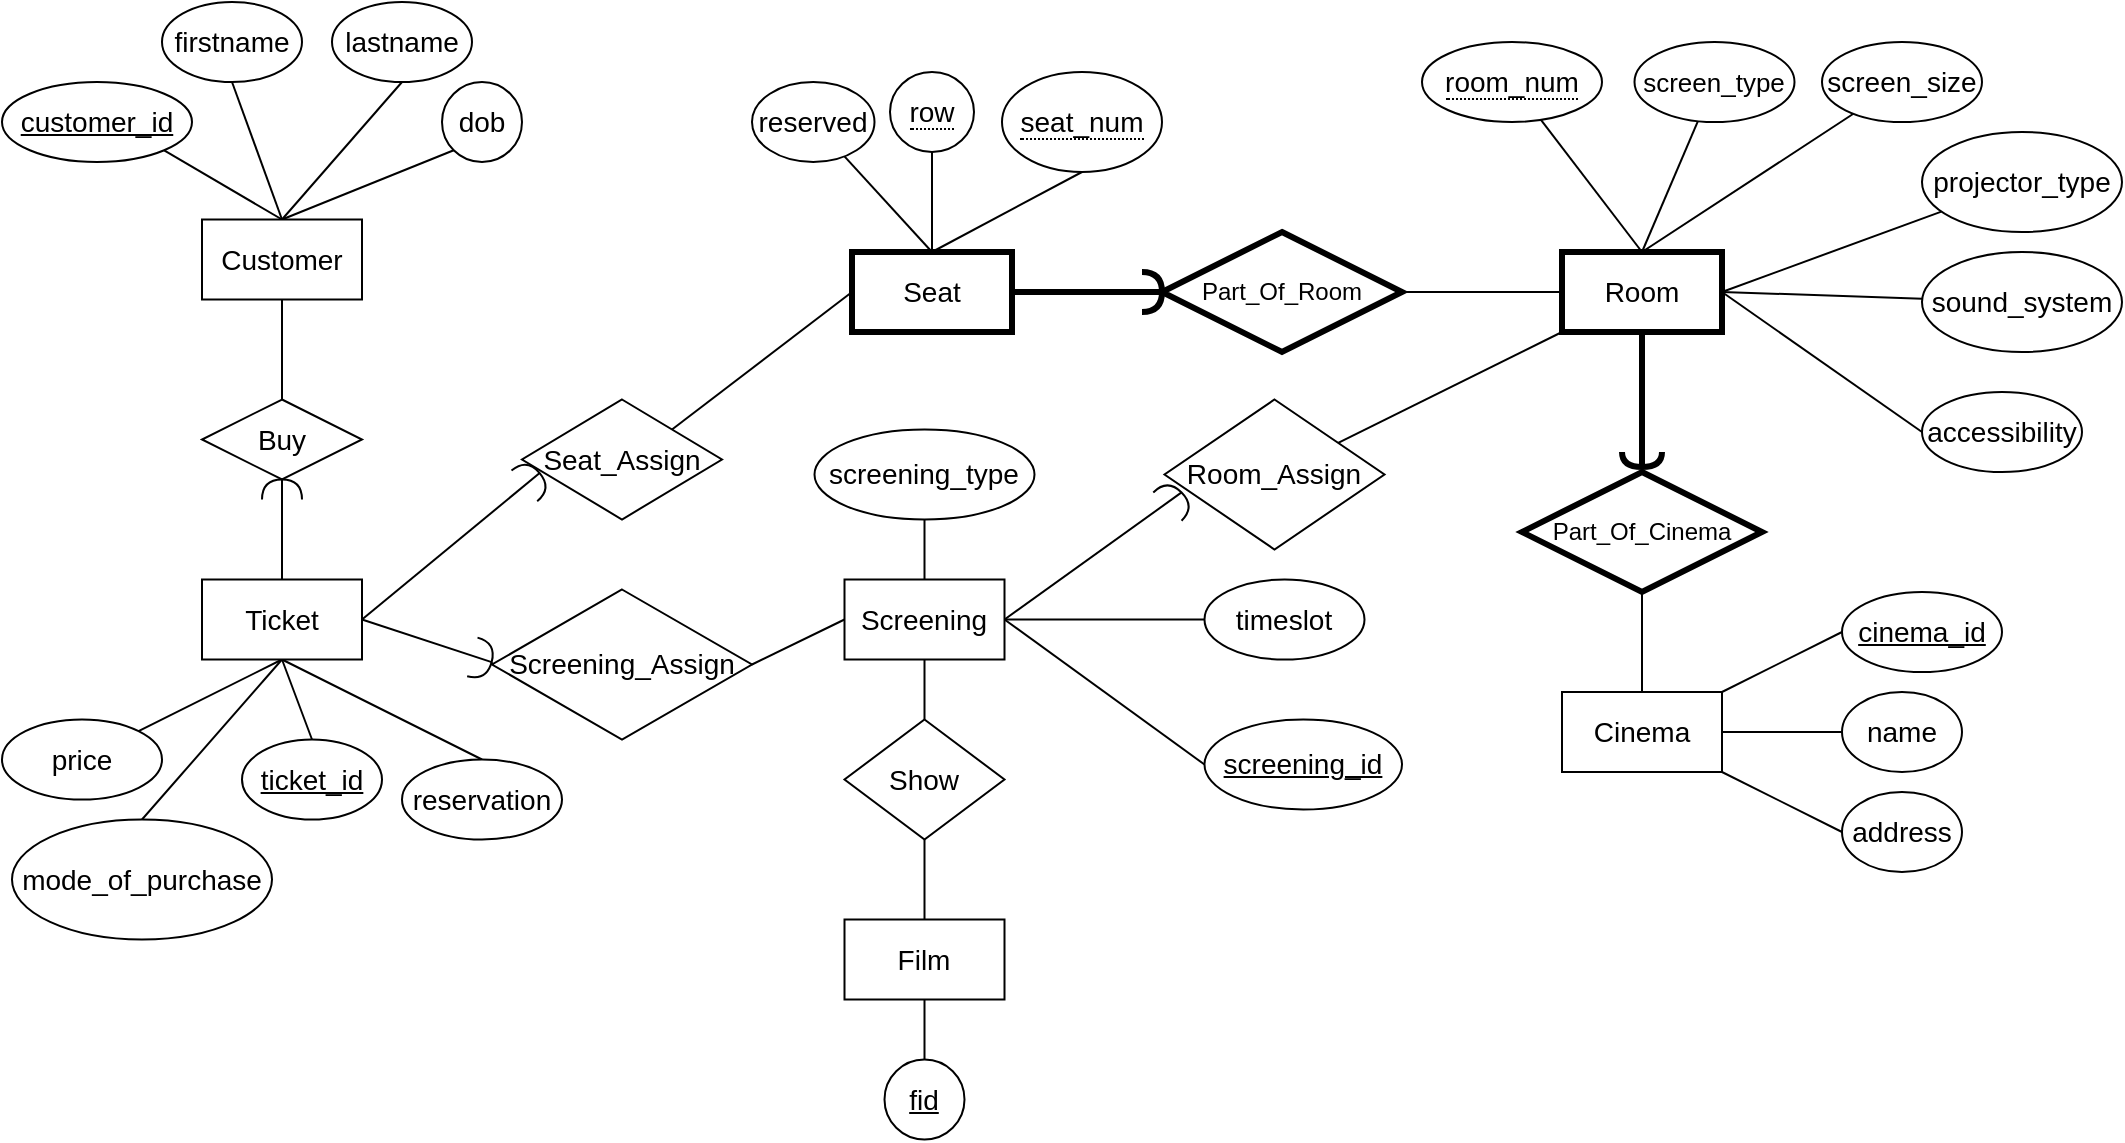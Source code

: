 <mxfile version="15.3.5" type="browser"><diagram id="ZBz6ZmZ6HQdOpH2JSQIE" name="Page-1"><mxGraphModel dx="1021" dy="567" grid="1" gridSize="10" guides="1" tooltips="1" connect="1" arrows="1" fold="1" page="1" pageScale="1" pageWidth="1169" pageHeight="1654" math="0" shadow="0"><root><mxCell id="0"/><mxCell id="1" parent="0"/><mxCell id="MfJGpp-CtJIHkQ-yrzJT-9" value="&lt;font style=&quot;font-size: 14px;&quot;&gt;Cinema&lt;/font&gt;" style="whiteSpace=wrap;html=1;align=center;strokeWidth=1;fontSize=14;" parent="1" vertex="1"><mxGeometry x="840" y="745" width="80" height="40" as="geometry"/></mxCell><mxCell id="MfJGpp-CtJIHkQ-yrzJT-13" value="" style="endArrow=none;html=1;rounded=0;exitX=1;exitY=0.5;exitDx=0;exitDy=0;entryX=0;entryY=0.5;entryDx=0;entryDy=0;" parent="1" source="MfJGpp-CtJIHkQ-yrzJT-9" target="MfJGpp-CtJIHkQ-yrzJT-15" edge="1"><mxGeometry relative="1" as="geometry"><mxPoint x="610" y="735" as="sourcePoint"/><mxPoint x="1010" y="785" as="targetPoint"/></mxGeometry></mxCell><mxCell id="MfJGpp-CtJIHkQ-yrzJT-15" value="&lt;font style=&quot;font-size: 14px&quot;&gt;name&lt;/font&gt;" style="ellipse;whiteSpace=wrap;html=1;align=center;strokeWidth=1;" parent="1" vertex="1"><mxGeometry x="980" y="745" width="60" height="40" as="geometry"/></mxCell><mxCell id="MfJGpp-CtJIHkQ-yrzJT-16" value="&lt;font style=&quot;font-size: 14px&quot;&gt;address&lt;/font&gt;" style="ellipse;whiteSpace=wrap;html=1;align=center;strokeWidth=1;" parent="1" vertex="1"><mxGeometry x="980" y="795" width="60" height="40" as="geometry"/></mxCell><mxCell id="MfJGpp-CtJIHkQ-yrzJT-17" value="" style="endArrow=none;html=1;rounded=0;exitX=1;exitY=1;exitDx=0;exitDy=0;entryX=0;entryY=0.5;entryDx=0;entryDy=0;" parent="1" source="MfJGpp-CtJIHkQ-yrzJT-9" target="MfJGpp-CtJIHkQ-yrzJT-16" edge="1"><mxGeometry relative="1" as="geometry"><mxPoint x="930" y="795" as="sourcePoint"/><mxPoint x="1030" y="795" as="targetPoint"/></mxGeometry></mxCell><mxCell id="MfJGpp-CtJIHkQ-yrzJT-18" value="" style="endArrow=none;html=1;rounded=0;exitX=0.5;exitY=0;exitDx=0;exitDy=0;" parent="1" source="MfJGpp-CtJIHkQ-yrzJT-9" target="MfJGpp-CtJIHkQ-yrzJT-19" edge="1"><mxGeometry relative="1" as="geometry"><mxPoint x="930" y="795" as="sourcePoint"/><mxPoint x="880" y="685" as="targetPoint"/></mxGeometry></mxCell><mxCell id="MfJGpp-CtJIHkQ-yrzJT-19" value="Part_Of_Cinema" style="shape=rhombus;perimeter=rhombusPerimeter;whiteSpace=wrap;html=1;align=center;strokeWidth=3;" parent="1" vertex="1"><mxGeometry x="820" y="635" width="120" height="60" as="geometry"/></mxCell><mxCell id="MfJGpp-CtJIHkQ-yrzJT-20" value="Room" style="whiteSpace=wrap;html=1;align=center;strokeWidth=3;fontSize=14;" parent="1" vertex="1"><mxGeometry x="840" y="525" width="80" height="40" as="geometry"/></mxCell><mxCell id="MfJGpp-CtJIHkQ-yrzJT-32" style="edgeStyle=none;rounded=0;orthogonalLoop=1;jettySize=auto;html=1;endArrow=none;" parent="1" source="MfJGpp-CtJIHkQ-yrzJT-29" target="MfJGpp-CtJIHkQ-yrzJT-19" edge="1"><mxGeometry relative="1" as="geometry"/></mxCell><mxCell id="MfJGpp-CtJIHkQ-yrzJT-29" value="" style="shape=requiredInterface;html=1;verticalLabelPosition=bottom;strokeWidth=3;rotation=90;" parent="1" vertex="1"><mxGeometry x="876.25" y="618.75" width="7.5" height="20" as="geometry"/></mxCell><mxCell id="MfJGpp-CtJIHkQ-yrzJT-30" style="edgeStyle=none;rounded=0;orthogonalLoop=1;jettySize=auto;html=1;exitX=1;exitY=0.5;exitDx=0;exitDy=0;exitPerimeter=0;endArrow=none;entryX=0.5;entryY=1;entryDx=0;entryDy=0;strokeWidth=3;" parent="1" source="MfJGpp-CtJIHkQ-yrzJT-29" target="MfJGpp-CtJIHkQ-yrzJT-20" edge="1"><mxGeometry x="360" y="675" as="geometry"><mxPoint x="400" y="685" as="targetPoint"/></mxGeometry></mxCell><mxCell id="MfJGpp-CtJIHkQ-yrzJT-38" style="edgeStyle=none;rounded=0;orthogonalLoop=1;jettySize=auto;html=1;entryX=0.5;entryY=0;entryDx=0;entryDy=0;endArrow=none;strokeWidth=1;" parent="1" source="MfJGpp-CtJIHkQ-yrzJT-37" target="MfJGpp-CtJIHkQ-yrzJT-20" edge="1"><mxGeometry relative="1" as="geometry"/></mxCell><mxCell id="MfJGpp-CtJIHkQ-yrzJT-37" value="&lt;span style=&quot;border-bottom: 1px dotted ; font-size: 14px&quot;&gt;room_num&lt;/span&gt;" style="ellipse;whiteSpace=wrap;html=1;align=center;strokeWidth=1;fontStyle=0" parent="1" vertex="1"><mxGeometry x="770" y="420" width="90" height="40" as="geometry"/></mxCell><mxCell id="MfJGpp-CtJIHkQ-yrzJT-40" style="edgeStyle=none;rounded=0;orthogonalLoop=1;jettySize=auto;html=1;entryX=0.5;entryY=0;entryDx=0;entryDy=0;endArrow=none;strokeWidth=1;" parent="1" source="MfJGpp-CtJIHkQ-yrzJT-39" target="MfJGpp-CtJIHkQ-yrzJT-20" edge="1"><mxGeometry relative="1" as="geometry"/></mxCell><mxCell id="MfJGpp-CtJIHkQ-yrzJT-39" value="screen_type" style="ellipse;whiteSpace=wrap;html=1;align=center;strokeWidth=1;fontSize=13;" parent="1" vertex="1"><mxGeometry x="876.25" y="420" width="80" height="40" as="geometry"/></mxCell><mxCell id="MfJGpp-CtJIHkQ-yrzJT-44" style="edgeStyle=none;rounded=0;orthogonalLoop=1;jettySize=auto;html=1;entryX=1;entryY=0.5;entryDx=0;entryDy=0;fontSize=14;endArrow=none;strokeWidth=1;" parent="1" source="MfJGpp-CtJIHkQ-yrzJT-41" target="MfJGpp-CtJIHkQ-yrzJT-20" edge="1"><mxGeometry relative="1" as="geometry"/></mxCell><mxCell id="MfJGpp-CtJIHkQ-yrzJT-41" value="projector_type" style="ellipse;whiteSpace=wrap;html=1;align=center;fontSize=14;strokeWidth=1;" parent="1" vertex="1"><mxGeometry x="1020" y="465" width="100" height="50" as="geometry"/></mxCell><mxCell id="MfJGpp-CtJIHkQ-yrzJT-43" style="edgeStyle=none;rounded=0;orthogonalLoop=1;jettySize=auto;html=1;fontSize=13;endArrow=none;strokeWidth=1;entryX=0.5;entryY=0;entryDx=0;entryDy=0;" parent="1" source="MfJGpp-CtJIHkQ-yrzJT-42" target="MfJGpp-CtJIHkQ-yrzJT-20" edge="1"><mxGeometry relative="1" as="geometry"><mxPoint x="920" y="545" as="targetPoint"/></mxGeometry></mxCell><mxCell id="MfJGpp-CtJIHkQ-yrzJT-42" value="screen_size" style="ellipse;whiteSpace=wrap;html=1;align=center;strokeWidth=1;fontSize=14;" parent="1" vertex="1"><mxGeometry x="970" y="420" width="80" height="40" as="geometry"/></mxCell><mxCell id="MfJGpp-CtJIHkQ-yrzJT-47" style="edgeStyle=none;rounded=0;orthogonalLoop=1;jettySize=auto;html=1;entryX=1;entryY=0.5;entryDx=0;entryDy=0;fontSize=14;endArrow=none;strokeWidth=1;" parent="1" source="MfJGpp-CtJIHkQ-yrzJT-45" target="MfJGpp-CtJIHkQ-yrzJT-20" edge="1"><mxGeometry relative="1" as="geometry"/></mxCell><mxCell id="MfJGpp-CtJIHkQ-yrzJT-45" value="sound_system" style="ellipse;whiteSpace=wrap;html=1;align=center;fontSize=14;strokeWidth=1;" parent="1" vertex="1"><mxGeometry x="1020" y="525" width="100" height="50" as="geometry"/></mxCell><mxCell id="MfJGpp-CtJIHkQ-yrzJT-49" style="edgeStyle=none;rounded=0;orthogonalLoop=1;jettySize=auto;html=1;entryX=1;entryY=0.5;entryDx=0;entryDy=0;fontSize=14;endArrow=none;strokeWidth=1;exitX=0;exitY=0.5;exitDx=0;exitDy=0;" parent="1" source="MfJGpp-CtJIHkQ-yrzJT-48" target="MfJGpp-CtJIHkQ-yrzJT-20" edge="1"><mxGeometry relative="1" as="geometry"/></mxCell><mxCell id="MfJGpp-CtJIHkQ-yrzJT-48" value="accessibility" style="ellipse;whiteSpace=wrap;html=1;align=center;fontSize=14;strokeWidth=1;" parent="1" vertex="1"><mxGeometry x="1020" y="595" width="80" height="40" as="geometry"/></mxCell><mxCell id="MfJGpp-CtJIHkQ-yrzJT-51" style="edgeStyle=none;rounded=0;orthogonalLoop=1;jettySize=auto;html=1;entryX=0;entryY=0.5;entryDx=0;entryDy=0;fontSize=14;endArrow=none;strokeWidth=1;" parent="1" source="MfJGpp-CtJIHkQ-yrzJT-50" target="MfJGpp-CtJIHkQ-yrzJT-20" edge="1"><mxGeometry relative="1" as="geometry"/></mxCell><mxCell id="MfJGpp-CtJIHkQ-yrzJT-50" value="Part_Of_Room" style="shape=rhombus;perimeter=rhombusPerimeter;whiteSpace=wrap;html=1;align=center;strokeWidth=3;" parent="1" vertex="1"><mxGeometry x="640" y="515" width="120" height="60" as="geometry"/></mxCell><mxCell id="MfJGpp-CtJIHkQ-yrzJT-79" style="edgeStyle=none;rounded=0;orthogonalLoop=1;jettySize=auto;html=1;entryX=1;entryY=0;entryDx=0;entryDy=0;fontSize=14;endArrow=none;strokeWidth=1;exitX=0;exitY=0.5;exitDx=0;exitDy=0;" parent="1" source="MfJGpp-CtJIHkQ-yrzJT-52" target="MfJGpp-CtJIHkQ-yrzJT-78" edge="1"><mxGeometry relative="1" as="geometry"/></mxCell><mxCell id="oUzoHZB1dg7fqi0qXXgi-11" style="edgeStyle=none;curved=1;rounded=0;orthogonalLoop=1;jettySize=auto;html=1;entryX=0.5;entryY=1;entryDx=0;entryDy=0;endArrow=none;endFill=0;startSize=14;endSize=14;sourcePerimeterSpacing=8;targetPerimeterSpacing=8;exitX=0.5;exitY=0;exitDx=0;exitDy=0;" edge="1" parent="1" source="MfJGpp-CtJIHkQ-yrzJT-52" target="oUzoHZB1dg7fqi0qXXgi-10"><mxGeometry relative="1" as="geometry"/></mxCell><mxCell id="MfJGpp-CtJIHkQ-yrzJT-52" value="Seat" style="whiteSpace=wrap;html=1;align=center;strokeWidth=3;fontSize=14;" parent="1" vertex="1"><mxGeometry x="485" y="525" width="80" height="40" as="geometry"/></mxCell><mxCell id="MfJGpp-CtJIHkQ-yrzJT-53" style="edgeStyle=none;rounded=0;orthogonalLoop=1;jettySize=auto;html=1;exitX=0;exitY=0.5;exitDx=0;exitDy=0;endArrow=none;entryX=1;entryY=0.5;entryDx=0;entryDy=0;strokeWidth=3;" parent="1" source="MfJGpp-CtJIHkQ-yrzJT-50" target="MfJGpp-CtJIHkQ-yrzJT-52" edge="1"><mxGeometry x="370" y="685" as="geometry"><mxPoint x="890" y="642.5" as="sourcePoint"/><mxPoint x="890" y="575" as="targetPoint"/></mxGeometry></mxCell><mxCell id="MfJGpp-CtJIHkQ-yrzJT-54" value="" style="shape=requiredInterface;html=1;verticalLabelPosition=bottom;strokeWidth=3;rotation=0;" parent="1" vertex="1"><mxGeometry x="630" y="535" width="10" height="20" as="geometry"/></mxCell><mxCell id="MfJGpp-CtJIHkQ-yrzJT-56" value="" style="edgeStyle=none;rounded=0;orthogonalLoop=1;jettySize=auto;html=1;fontSize=14;endArrow=none;strokeWidth=1;entryX=0.5;entryY=0;entryDx=0;entryDy=0;exitX=0.5;exitY=1;exitDx=0;exitDy=0;" parent="1" source="oUzoHZB1dg7fqi0qXXgi-12" target="MfJGpp-CtJIHkQ-yrzJT-52" edge="1"><mxGeometry relative="1" as="geometry"><mxPoint x="541" y="450" as="sourcePoint"/><mxPoint x="585" y="510" as="targetPoint"/></mxGeometry></mxCell><mxCell id="MfJGpp-CtJIHkQ-yrzJT-58" style="edgeStyle=none;rounded=0;orthogonalLoop=1;jettySize=auto;html=1;entryX=0.5;entryY=0;entryDx=0;entryDy=0;fontSize=14;endArrow=none;strokeWidth=1;" parent="1" source="MfJGpp-CtJIHkQ-yrzJT-57" target="MfJGpp-CtJIHkQ-yrzJT-52" edge="1"><mxGeometry relative="1" as="geometry"/></mxCell><mxCell id="MfJGpp-CtJIHkQ-yrzJT-57" value="reserved" style="ellipse;whiteSpace=wrap;html=1;align=center;fontSize=14;strokeWidth=1;" parent="1" vertex="1"><mxGeometry x="435" y="440" width="61.25" height="40" as="geometry"/></mxCell><mxCell id="MfJGpp-CtJIHkQ-yrzJT-68" style="edgeStyle=none;rounded=0;orthogonalLoop=1;jettySize=auto;html=1;entryX=0;entryY=0.5;entryDx=0;entryDy=0;fontSize=14;endArrow=none;strokeWidth=1;" parent="1" source="MfJGpp-CtJIHkQ-yrzJT-59" target="MfJGpp-CtJIHkQ-yrzJT-67" edge="1"><mxGeometry relative="1" as="geometry"/></mxCell><mxCell id="oUzoHZB1dg7fqi0qXXgi-7" style="edgeStyle=none;curved=1;rounded=0;orthogonalLoop=1;jettySize=auto;html=1;entryX=1;entryY=0.5;entryDx=0;entryDy=0;endArrow=none;startSize=14;endSize=14;sourcePerimeterSpacing=8;targetPerimeterSpacing=8;endFill=0;exitX=0;exitY=0.5;exitDx=0;exitDy=0;" edge="1" parent="1" source="MfJGpp-CtJIHkQ-yrzJT-59" target="oUzoHZB1dg7fqi0qXXgi-3"><mxGeometry relative="1" as="geometry"/></mxCell><mxCell id="oUzoHZB1dg7fqi0qXXgi-25" style="edgeStyle=none;curved=1;rounded=0;orthogonalLoop=1;jettySize=auto;html=1;entryX=0;entryY=0.5;entryDx=0;entryDy=0;endArrow=none;endFill=0;startSize=14;endSize=14;sourcePerimeterSpacing=8;targetPerimeterSpacing=8;exitX=1;exitY=0.5;exitDx=0;exitDy=0;" edge="1" parent="1" source="MfJGpp-CtJIHkQ-yrzJT-59" target="oUzoHZB1dg7fqi0qXXgi-26"><mxGeometry relative="1" as="geometry"><mxPoint x="661.88" y="778.75" as="targetPoint"/></mxGeometry></mxCell><mxCell id="MfJGpp-CtJIHkQ-yrzJT-59" value="Screening" style="whiteSpace=wrap;html=1;align=center;fontSize=14;strokeWidth=1;" parent="1" vertex="1"><mxGeometry x="481.25" y="688.75" width="80" height="40" as="geometry"/></mxCell><mxCell id="MfJGpp-CtJIHkQ-yrzJT-61" style="edgeStyle=none;rounded=0;orthogonalLoop=1;jettySize=auto;html=1;entryX=0;entryY=1;entryDx=0;entryDy=0;fontSize=14;endArrow=none;strokeWidth=1;" parent="1" source="MfJGpp-CtJIHkQ-yrzJT-60" target="MfJGpp-CtJIHkQ-yrzJT-20" edge="1"><mxGeometry relative="1" as="geometry"/></mxCell><mxCell id="MfJGpp-CtJIHkQ-yrzJT-60" value="Room_Assign" style="shape=rhombus;perimeter=rhombusPerimeter;whiteSpace=wrap;html=1;align=center;strokeWidth=1;fontSize=14;" parent="1" vertex="1"><mxGeometry x="641.25" y="598.75" width="110" height="75" as="geometry"/></mxCell><mxCell id="MfJGpp-CtJIHkQ-yrzJT-66" style="edgeStyle=none;rounded=0;orthogonalLoop=1;jettySize=auto;html=1;entryX=0.5;entryY=0;entryDx=0;entryDy=0;fontSize=14;endArrow=none;strokeWidth=1;" parent="1" source="MfJGpp-CtJIHkQ-yrzJT-65" target="MfJGpp-CtJIHkQ-yrzJT-59" edge="1"><mxGeometry relative="1" as="geometry"/></mxCell><mxCell id="MfJGpp-CtJIHkQ-yrzJT-65" value="screening_type" style="ellipse;whiteSpace=wrap;html=1;align=center;fontSize=14;strokeWidth=1;" parent="1" vertex="1"><mxGeometry x="466.25" y="613.75" width="110" height="45" as="geometry"/></mxCell><mxCell id="MfJGpp-CtJIHkQ-yrzJT-67" value="timeslot" style="ellipse;whiteSpace=wrap;html=1;align=center;fontSize=14;strokeWidth=1;" parent="1" vertex="1"><mxGeometry x="661.25" y="688.75" width="80" height="40" as="geometry"/></mxCell><mxCell id="MfJGpp-CtJIHkQ-yrzJT-70" style="edgeStyle=none;rounded=0;orthogonalLoop=1;jettySize=auto;html=1;entryX=0.5;entryY=1;entryDx=0;entryDy=0;fontSize=14;endArrow=none;strokeWidth=1;" parent="1" source="MfJGpp-CtJIHkQ-yrzJT-69" target="MfJGpp-CtJIHkQ-yrzJT-59" edge="1"><mxGeometry relative="1" as="geometry"/></mxCell><mxCell id="MfJGpp-CtJIHkQ-yrzJT-69" value="Show" style="shape=rhombus;perimeter=rhombusPerimeter;whiteSpace=wrap;html=1;align=center;fontSize=14;strokeWidth=1;" parent="1" vertex="1"><mxGeometry x="481.25" y="758.75" width="80" height="60" as="geometry"/></mxCell><mxCell id="MfJGpp-CtJIHkQ-yrzJT-72" style="edgeStyle=none;rounded=0;orthogonalLoop=1;jettySize=auto;html=1;entryX=0.5;entryY=1;entryDx=0;entryDy=0;fontSize=14;endArrow=none;strokeWidth=1;" parent="1" source="MfJGpp-CtJIHkQ-yrzJT-71" target="MfJGpp-CtJIHkQ-yrzJT-69" edge="1"><mxGeometry relative="1" as="geometry"/></mxCell><mxCell id="MfJGpp-CtJIHkQ-yrzJT-77" style="edgeStyle=none;rounded=0;orthogonalLoop=1;jettySize=auto;html=1;entryX=0.5;entryY=0;entryDx=0;entryDy=0;fontSize=14;endArrow=none;strokeWidth=1;" parent="1" source="MfJGpp-CtJIHkQ-yrzJT-71" target="MfJGpp-CtJIHkQ-yrzJT-76" edge="1"><mxGeometry relative="1" as="geometry"><mxPoint x="641.25" y="1028.75" as="targetPoint"/></mxGeometry></mxCell><mxCell id="MfJGpp-CtJIHkQ-yrzJT-71" value="Film" style="whiteSpace=wrap;html=1;align=center;fontSize=14;strokeWidth=1;" parent="1" vertex="1"><mxGeometry x="481.25" y="858.75" width="80" height="40" as="geometry"/></mxCell><mxCell id="MfJGpp-CtJIHkQ-yrzJT-76" value="fid" style="ellipse;whiteSpace=wrap;html=1;align=center;fontStyle=4;fontSize=14;strokeWidth=1;" parent="1" vertex="1"><mxGeometry x="501.25" y="928.75" width="40" height="40" as="geometry"/></mxCell><mxCell id="MfJGpp-CtJIHkQ-yrzJT-78" value="Seat_Assign" style="shape=rhombus;perimeter=rhombusPerimeter;whiteSpace=wrap;html=1;align=center;fontSize=14;strokeWidth=1;" parent="1" vertex="1"><mxGeometry x="320" y="598.75" width="100" height="60" as="geometry"/></mxCell><mxCell id="MfJGpp-CtJIHkQ-yrzJT-86" style="edgeStyle=none;rounded=0;orthogonalLoop=1;jettySize=auto;html=1;entryX=0.5;entryY=0;entryDx=0;entryDy=0;fontSize=14;endArrow=none;strokeWidth=1;exitX=0.5;exitY=1;exitDx=0;exitDy=0;" parent="1" source="MfJGpp-CtJIHkQ-yrzJT-80" target="MfJGpp-CtJIHkQ-yrzJT-85" edge="1"><mxGeometry relative="1" as="geometry"/></mxCell><mxCell id="MfJGpp-CtJIHkQ-yrzJT-88" style="edgeStyle=none;rounded=0;orthogonalLoop=1;jettySize=auto;html=1;fontSize=14;endArrow=none;strokeWidth=1;exitX=0.5;exitY=1;exitDx=0;exitDy=0;" parent="1" source="MfJGpp-CtJIHkQ-yrzJT-80" target="MfJGpp-CtJIHkQ-yrzJT-87" edge="1"><mxGeometry relative="1" as="geometry"/></mxCell><mxCell id="MfJGpp-CtJIHkQ-yrzJT-90" style="edgeStyle=none;rounded=0;orthogonalLoop=1;jettySize=auto;html=1;entryX=0.5;entryY=0;entryDx=0;entryDy=0;fontSize=14;endArrow=none;strokeWidth=1;exitX=0.5;exitY=1;exitDx=0;exitDy=0;" parent="1" source="MfJGpp-CtJIHkQ-yrzJT-80" target="MfJGpp-CtJIHkQ-yrzJT-89" edge="1"><mxGeometry relative="1" as="geometry"/></mxCell><mxCell id="oUzoHZB1dg7fqi0qXXgi-14" style="edgeStyle=none;curved=1;rounded=0;orthogonalLoop=1;jettySize=auto;html=1;entryX=1;entryY=0.5;entryDx=0;entryDy=0;entryPerimeter=0;endArrow=none;endFill=0;startSize=14;endSize=14;sourcePerimeterSpacing=8;targetPerimeterSpacing=8;exitX=0.5;exitY=0;exitDx=0;exitDy=0;" edge="1" parent="1" source="MfJGpp-CtJIHkQ-yrzJT-80" target="oUzoHZB1dg7fqi0qXXgi-13"><mxGeometry relative="1" as="geometry"/></mxCell><mxCell id="MfJGpp-CtJIHkQ-yrzJT-80" value="Ticket" style="whiteSpace=wrap;html=1;align=center;fontSize=14;strokeWidth=1;" parent="1" vertex="1"><mxGeometry x="160" y="688.75" width="80" height="40" as="geometry"/></mxCell><mxCell id="MfJGpp-CtJIHkQ-yrzJT-85" value="mode_of_purchase" style="ellipse;whiteSpace=wrap;html=1;align=center;fontSize=14;strokeWidth=1;" parent="1" vertex="1"><mxGeometry x="65" y="808.75" width="130" height="60" as="geometry"/></mxCell><mxCell id="MfJGpp-CtJIHkQ-yrzJT-87" value="price" style="ellipse;whiteSpace=wrap;html=1;align=center;fontSize=14;strokeWidth=1;" parent="1" vertex="1"><mxGeometry x="60" y="758.75" width="80" height="40" as="geometry"/></mxCell><mxCell id="MfJGpp-CtJIHkQ-yrzJT-89" value="reservation" style="ellipse;whiteSpace=wrap;html=1;align=center;fontSize=14;strokeWidth=1;" parent="1" vertex="1"><mxGeometry x="260" y="778.75" width="80" height="40" as="geometry"/></mxCell><mxCell id="MfJGpp-CtJIHkQ-yrzJT-94" style="edgeStyle=none;rounded=0;orthogonalLoop=1;jettySize=auto;html=1;entryX=0.5;entryY=1;entryDx=0;entryDy=0;fontSize=14;endArrow=none;strokeWidth=1;" parent="1" source="MfJGpp-CtJIHkQ-yrzJT-92" target="MfJGpp-CtJIHkQ-yrzJT-93" edge="1"><mxGeometry relative="1" as="geometry"/></mxCell><mxCell id="MfJGpp-CtJIHkQ-yrzJT-92" value="Buy" style="shape=rhombus;perimeter=rhombusPerimeter;whiteSpace=wrap;html=1;align=center;fontSize=14;strokeWidth=1;" parent="1" vertex="1"><mxGeometry x="160" y="598.75" width="80" height="40" as="geometry"/></mxCell><mxCell id="oUzoHZB1dg7fqi0qXXgi-16" style="edgeStyle=none;curved=1;rounded=0;orthogonalLoop=1;jettySize=auto;html=1;entryX=1;entryY=1;entryDx=0;entryDy=0;endArrow=none;endFill=0;startSize=14;endSize=14;sourcePerimeterSpacing=8;targetPerimeterSpacing=8;exitX=0.5;exitY=0;exitDx=0;exitDy=0;" edge="1" parent="1" source="MfJGpp-CtJIHkQ-yrzJT-93" target="oUzoHZB1dg7fqi0qXXgi-15"><mxGeometry relative="1" as="geometry"/></mxCell><mxCell id="oUzoHZB1dg7fqi0qXXgi-21" style="edgeStyle=none;curved=1;rounded=0;orthogonalLoop=1;jettySize=auto;html=1;entryX=0.5;entryY=1;entryDx=0;entryDy=0;endArrow=none;endFill=0;startSize=14;endSize=14;sourcePerimeterSpacing=8;targetPerimeterSpacing=8;exitX=0.5;exitY=0;exitDx=0;exitDy=0;" edge="1" parent="1" source="MfJGpp-CtJIHkQ-yrzJT-93" target="oUzoHZB1dg7fqi0qXXgi-17"><mxGeometry relative="1" as="geometry"/></mxCell><mxCell id="oUzoHZB1dg7fqi0qXXgi-22" style="edgeStyle=none;curved=1;rounded=0;orthogonalLoop=1;jettySize=auto;html=1;entryX=0.5;entryY=1;entryDx=0;entryDy=0;endArrow=none;endFill=0;startSize=14;endSize=14;sourcePerimeterSpacing=8;targetPerimeterSpacing=8;exitX=0.5;exitY=0;exitDx=0;exitDy=0;" edge="1" parent="1" source="MfJGpp-CtJIHkQ-yrzJT-93" target="oUzoHZB1dg7fqi0qXXgi-19"><mxGeometry relative="1" as="geometry"/></mxCell><mxCell id="oUzoHZB1dg7fqi0qXXgi-23" style="edgeStyle=none;curved=1;rounded=0;orthogonalLoop=1;jettySize=auto;html=1;entryX=0;entryY=1;entryDx=0;entryDy=0;endArrow=none;endFill=0;startSize=14;endSize=14;sourcePerimeterSpacing=8;targetPerimeterSpacing=8;exitX=0.5;exitY=0;exitDx=0;exitDy=0;" edge="1" parent="1" source="MfJGpp-CtJIHkQ-yrzJT-93" target="oUzoHZB1dg7fqi0qXXgi-20"><mxGeometry relative="1" as="geometry"/></mxCell><mxCell id="MfJGpp-CtJIHkQ-yrzJT-93" value="Customer" style="whiteSpace=wrap;html=1;align=center;fontSize=14;strokeWidth=1;" parent="1" vertex="1"><mxGeometry x="160" y="508.75" width="80" height="40" as="geometry"/></mxCell><mxCell id="MfJGpp-CtJIHkQ-yrzJT-97" value="" style="shape=requiredInterface;html=1;verticalLabelPosition=bottom;fontSize=14;strokeWidth=1;rotation=-40;" parent="1" vertex="1"><mxGeometry x="320" y="628.75" width="10" height="20" as="geometry"/></mxCell><mxCell id="MfJGpp-CtJIHkQ-yrzJT-98" value="" style="endArrow=none;html=1;rounded=0;fontSize=14;strokeWidth=1;exitX=1;exitY=0.5;exitDx=0;exitDy=0;entryX=1;entryY=0.5;entryDx=0;entryDy=0;entryPerimeter=0;" parent="1" source="MfJGpp-CtJIHkQ-yrzJT-80" target="MfJGpp-CtJIHkQ-yrzJT-97" edge="1"><mxGeometry relative="1" as="geometry"><mxPoint x="240" y="708.75" as="sourcePoint"/><mxPoint x="340" y="648.75" as="targetPoint"/></mxGeometry></mxCell><mxCell id="4X8LlXGPQ-LXPMOrauJV-16" value="" style="endArrow=none;html=1;rounded=0;exitX=1;exitY=0;exitDx=0;exitDy=0;entryX=0;entryY=0.5;entryDx=0;entryDy=0;" parent="1" source="MfJGpp-CtJIHkQ-yrzJT-9" target="4X8LlXGPQ-LXPMOrauJV-17" edge="1"><mxGeometry relative="1" as="geometry"><mxPoint x="930" y="795" as="sourcePoint"/><mxPoint x="980" y="715" as="targetPoint"/></mxGeometry></mxCell><mxCell id="4X8LlXGPQ-LXPMOrauJV-17" value="cinema_id" style="ellipse;whiteSpace=wrap;html=1;align=center;fontStyle=4;hachureGap=4;pointerEvents=0;strokeWidth=1;fontSize=14;" parent="1" vertex="1"><mxGeometry x="980" y="695" width="80" height="40" as="geometry"/></mxCell><mxCell id="4X8LlXGPQ-LXPMOrauJV-18" value="" style="edgeStyle=none;rounded=0;orthogonalLoop=1;jettySize=auto;html=1;exitX=1;exitY=0.5;exitDx=0;exitDy=0;entryX=0.081;entryY=0.619;entryDx=0;entryDy=0;fontSize=14;endArrow=none;strokeWidth=1;entryPerimeter=0;startArrow=none;" parent="1" source="MfJGpp-CtJIHkQ-yrzJT-99" target="MfJGpp-CtJIHkQ-yrzJT-60" edge="1"><mxGeometry relative="1" as="geometry"><mxPoint x="561.25" y="708.75" as="sourcePoint"/><mxPoint x="641.25" y="631.25" as="targetPoint"/></mxGeometry></mxCell><mxCell id="MfJGpp-CtJIHkQ-yrzJT-99" value="" style="shape=requiredInterface;html=1;verticalLabelPosition=bottom;fontSize=14;strokeWidth=1;rotation=-45;" parent="1" vertex="1"><mxGeometry x="641.25" y="638.75" width="10" height="20" as="geometry"/></mxCell><mxCell id="4X8LlXGPQ-LXPMOrauJV-21" value="" style="edgeStyle=none;rounded=0;orthogonalLoop=1;jettySize=auto;html=1;exitX=1;exitY=0.5;exitDx=0;exitDy=0;entryX=1;entryY=0.5;entryDx=0;entryDy=0;fontSize=14;endArrow=none;strokeWidth=1;entryPerimeter=0;" parent="1" source="MfJGpp-CtJIHkQ-yrzJT-59" target="MfJGpp-CtJIHkQ-yrzJT-99" edge="1"><mxGeometry relative="1" as="geometry"><mxPoint x="561.25" y="708.75" as="sourcePoint"/><mxPoint x="650.16" y="645.175" as="targetPoint"/></mxGeometry></mxCell><mxCell id="oUzoHZB1dg7fqi0qXXgi-3" value="Screening_Assign" style="shape=rhombus;perimeter=rhombusPerimeter;whiteSpace=wrap;html=1;align=center;fontSize=14;strokeWidth=1;" vertex="1" parent="1"><mxGeometry x="305" y="693.75" width="130" height="75" as="geometry"/></mxCell><mxCell id="oUzoHZB1dg7fqi0qXXgi-4" value="" style="endArrow=none;html=1;rounded=0;fontSize=14;strokeWidth=1;exitX=1;exitY=0.5;exitDx=0;exitDy=0;entryX=0;entryY=0.5;entryDx=0;entryDy=0;startArrow=none;" edge="1" parent="1" source="oUzoHZB1dg7fqi0qXXgi-5" target="oUzoHZB1dg7fqi0qXXgi-3"><mxGeometry relative="1" as="geometry"><mxPoint x="250" y="718.75" as="sourcePoint"/><mxPoint x="338.83" y="645.536" as="targetPoint"/></mxGeometry></mxCell><mxCell id="oUzoHZB1dg7fqi0qXXgi-5" value="" style="shape=requiredInterface;html=1;verticalLabelPosition=bottom;fontSize=14;strokeWidth=1;rotation=15;" vertex="1" parent="1"><mxGeometry x="295" y="718.75" width="10" height="20" as="geometry"/></mxCell><mxCell id="oUzoHZB1dg7fqi0qXXgi-6" value="" style="endArrow=none;html=1;rounded=0;fontSize=14;strokeWidth=1;exitX=1;exitY=0.5;exitDx=0;exitDy=0;entryX=1;entryY=0.5;entryDx=0;entryDy=0;entryPerimeter=0;" edge="1" parent="1" source="MfJGpp-CtJIHkQ-yrzJT-80" target="oUzoHZB1dg7fqi0qXXgi-5"><mxGeometry relative="1" as="geometry"><mxPoint x="240" y="708.75" as="sourcePoint"/><mxPoint x="305" y="731.25" as="targetPoint"/></mxGeometry></mxCell><mxCell id="oUzoHZB1dg7fqi0qXXgi-10" value="&lt;span style=&quot;border-bottom: 1px dotted ; font-size: 14px&quot;&gt;seat_num&lt;/span&gt;" style="ellipse;whiteSpace=wrap;html=1;align=center;hachureGap=4;pointerEvents=0;fontSize=14;" vertex="1" parent="1"><mxGeometry x="560" y="435" width="80" height="50" as="geometry"/></mxCell><mxCell id="oUzoHZB1dg7fqi0qXXgi-12" value="&lt;span style=&quot;border-bottom: 1px dotted; font-size: 14px;&quot;&gt;row&lt;/span&gt;" style="ellipse;whiteSpace=wrap;html=1;align=center;hachureGap=4;pointerEvents=0;fontSize=14;" vertex="1" parent="1"><mxGeometry x="504" y="435" width="42" height="40" as="geometry"/></mxCell><mxCell id="oUzoHZB1dg7fqi0qXXgi-13" value="" style="shape=requiredInterface;html=1;verticalLabelPosition=bottom;fontSize=14;strokeWidth=1;rotation=-90;" vertex="1" parent="1"><mxGeometry x="195" y="633.75" width="10" height="20" as="geometry"/></mxCell><mxCell id="oUzoHZB1dg7fqi0qXXgi-15" value="&lt;font style=&quot;font-size: 14px&quot;&gt;customer_id&lt;/font&gt;" style="ellipse;whiteSpace=wrap;html=1;align=center;fontStyle=4;hachureGap=4;pointerEvents=0;" vertex="1" parent="1"><mxGeometry x="60" y="440" width="95" height="40" as="geometry"/></mxCell><mxCell id="oUzoHZB1dg7fqi0qXXgi-17" value="&lt;font style=&quot;font-size: 14px&quot;&gt;firstname&lt;/font&gt;" style="ellipse;whiteSpace=wrap;html=1;align=center;hachureGap=4;pointerEvents=0;" vertex="1" parent="1"><mxGeometry x="140" y="400" width="70" height="40" as="geometry"/></mxCell><mxCell id="oUzoHZB1dg7fqi0qXXgi-19" value="&lt;font style=&quot;font-size: 14px&quot;&gt;lastname&lt;/font&gt;" style="ellipse;whiteSpace=wrap;html=1;align=center;hachureGap=4;pointerEvents=0;" vertex="1" parent="1"><mxGeometry x="225" y="400" width="70" height="40" as="geometry"/></mxCell><mxCell id="oUzoHZB1dg7fqi0qXXgi-20" value="&lt;font style=&quot;font-size: 14px&quot;&gt;dob&lt;/font&gt;" style="ellipse;whiteSpace=wrap;html=1;align=center;hachureGap=4;pointerEvents=0;" vertex="1" parent="1"><mxGeometry x="280" y="440" width="40" height="40" as="geometry"/></mxCell><mxCell id="oUzoHZB1dg7fqi0qXXgi-26" value="screening_id" style="ellipse;whiteSpace=wrap;html=1;align=center;fontStyle=4;hachureGap=4;pointerEvents=0;strokeWidth=1;fontSize=14;" vertex="1" parent="1"><mxGeometry x="661.25" y="758.75" width="98.75" height="45" as="geometry"/></mxCell><mxCell id="oUzoHZB1dg7fqi0qXXgi-27" value="&lt;font style=&quot;font-size: 14px;&quot;&gt;ticket_id&lt;/font&gt;" style="ellipse;whiteSpace=wrap;html=1;align=center;fontStyle=4;hachureGap=4;pointerEvents=0;fontSize=14;" vertex="1" parent="1"><mxGeometry x="180" y="768.75" width="70" height="40" as="geometry"/></mxCell><mxCell id="oUzoHZB1dg7fqi0qXXgi-29" style="edgeStyle=none;curved=1;rounded=0;orthogonalLoop=1;jettySize=auto;html=1;entryX=0.5;entryY=0;entryDx=0;entryDy=0;endArrow=none;endFill=0;startSize=14;endSize=14;sourcePerimeterSpacing=8;targetPerimeterSpacing=8;exitX=0.5;exitY=1;exitDx=0;exitDy=0;" edge="1" parent="1" source="MfJGpp-CtJIHkQ-yrzJT-80" target="oUzoHZB1dg7fqi0qXXgi-27"><mxGeometry relative="1" as="geometry"/></mxCell></root></mxGraphModel></diagram></mxfile>